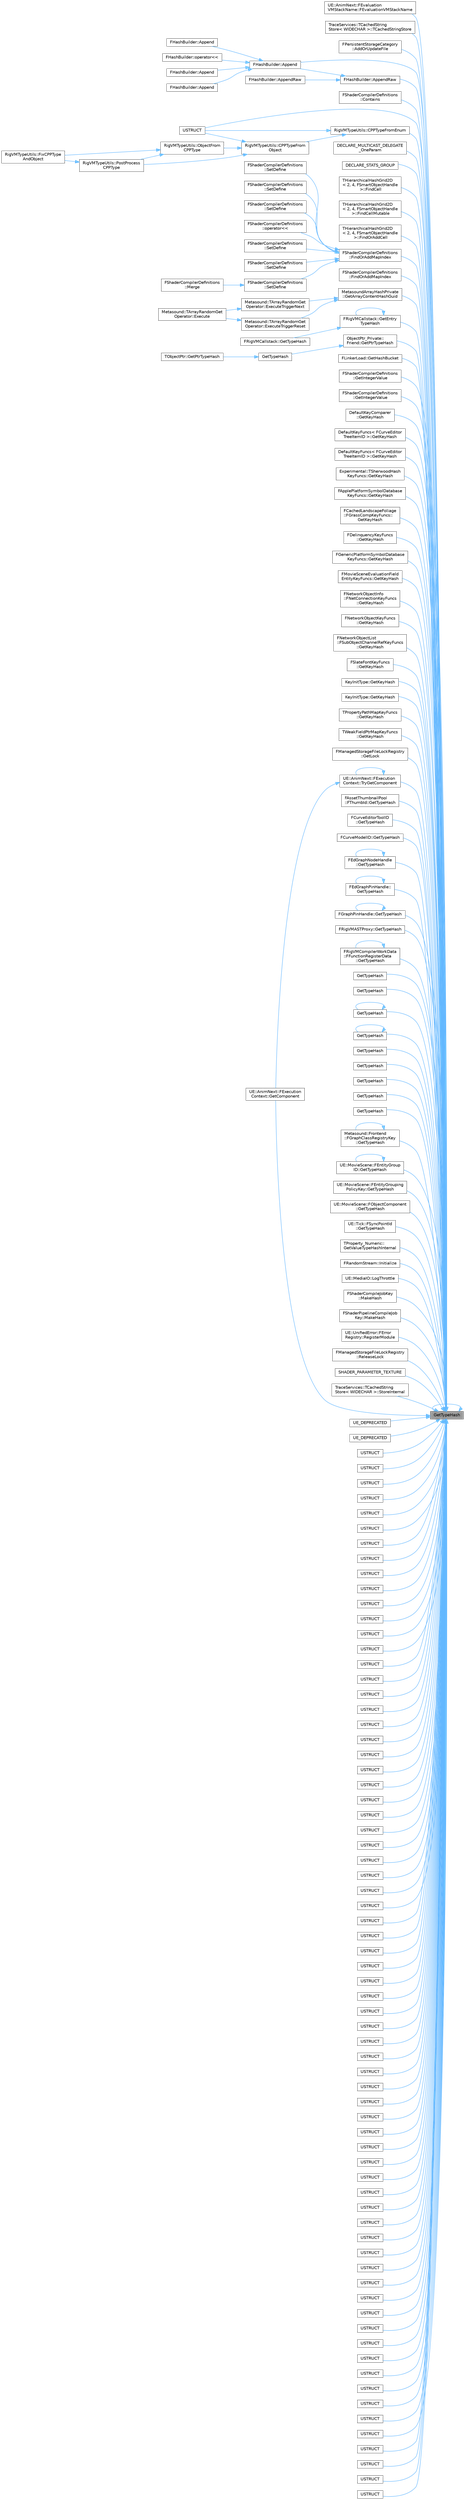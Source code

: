 digraph "GetTypeHash"
{
 // INTERACTIVE_SVG=YES
 // LATEX_PDF_SIZE
  bgcolor="transparent";
  edge [fontname=Helvetica,fontsize=10,labelfontname=Helvetica,labelfontsize=10];
  node [fontname=Helvetica,fontsize=10,shape=box,height=0.2,width=0.4];
  rankdir="RL";
  Node1 [id="Node000001",label="GetTypeHash",height=0.2,width=0.4,color="gray40", fillcolor="grey60", style="filled", fontcolor="black",tooltip=" "];
  Node1 -> Node2 [id="edge1_Node000001_Node000002",dir="back",color="steelblue1",style="solid",tooltip=" "];
  Node2 [id="Node000002",label="UE::AnimNext::FEvaluation\lVMStackName::FEvaluationVMStackName",height=0.2,width=0.4,color="grey40", fillcolor="white", style="filled",URL="$dd/d50/structUE_1_1AnimNext_1_1FEvaluationVMStackName.html#ad6a04fc7da0dfaef6b2aafa472a6dfe5",tooltip=" "];
  Node1 -> Node3 [id="edge2_Node000001_Node000003",dir="back",color="steelblue1",style="solid",tooltip=" "];
  Node3 [id="Node000003",label="TraceServices::TCachedString\lStore\< WIDECHAR \>::TCachedStringStore",height=0.2,width=0.4,color="grey40", fillcolor="white", style="filled",URL="$df/d5c/classTraceServices_1_1TCachedStringStore.html#a4f52bc7a3db630c5af782c82b340b27b",tooltip=" "];
  Node1 -> Node4 [id="edge3_Node000001_Node000004",dir="back",color="steelblue1",style="solid",tooltip=" "];
  Node4 [id="Node000004",label="FPersistentStorageCategory\l::AddOrUpdateFile",height=0.2,width=0.4,color="grey40", fillcolor="white", style="filled",URL="$de/d98/structFPersistentStorageCategory.html#a996b00d221baf6b76306fb6cf408d6d5",tooltip=" "];
  Node1 -> Node5 [id="edge4_Node000001_Node000005",dir="back",color="steelblue1",style="solid",tooltip=" "];
  Node5 [id="Node000005",label="FHashBuilder::Append",height=0.2,width=0.4,color="grey40", fillcolor="white", style="filled",URL="$d5/d26/classFHashBuilder.html#aa4181cf58380beaab6bed5a3f020e1f8",tooltip=" "];
  Node5 -> Node6 [id="edge5_Node000005_Node000006",dir="back",color="steelblue1",style="solid",tooltip=" "];
  Node6 [id="Node000006",label="FHashBuilder::Append",height=0.2,width=0.4,color="grey40", fillcolor="white", style="filled",URL="$d5/d26/classFHashBuilder.html#a2568fcf9fffeed3d90f27286d6ac3522",tooltip=" "];
  Node5 -> Node7 [id="edge6_Node000005_Node000007",dir="back",color="steelblue1",style="solid",tooltip=" "];
  Node7 [id="Node000007",label="FHashBuilder::Append",height=0.2,width=0.4,color="grey40", fillcolor="white", style="filled",URL="$d5/d26/classFHashBuilder.html#ac548005ea9f3d3b74192e5b007e703af",tooltip=" "];
  Node5 -> Node8 [id="edge7_Node000005_Node000008",dir="back",color="steelblue1",style="solid",tooltip=" "];
  Node8 [id="Node000008",label="FHashBuilder::Append",height=0.2,width=0.4,color="grey40", fillcolor="white", style="filled",URL="$d5/d26/classFHashBuilder.html#a78b80479ad3ada18be03dec54d4878d1",tooltip=" "];
  Node5 -> Node9 [id="edge8_Node000005_Node000009",dir="back",color="steelblue1",style="solid",tooltip=" "];
  Node9 [id="Node000009",label="FHashBuilder::operator\<\<",height=0.2,width=0.4,color="grey40", fillcolor="white", style="filled",URL="$d5/d26/classFHashBuilder.html#a39201e4bed0eb372aa863184ee51dea0",tooltip=" "];
  Node1 -> Node10 [id="edge9_Node000001_Node000010",dir="back",color="steelblue1",style="solid",tooltip=" "];
  Node10 [id="Node000010",label="FHashBuilder::AppendRaw",height=0.2,width=0.4,color="grey40", fillcolor="white", style="filled",URL="$d5/d26/classFHashBuilder.html#a47c8ce67716ba86a0ad5275183611a13",tooltip=" "];
  Node10 -> Node5 [id="edge10_Node000010_Node000005",dir="back",color="steelblue1",style="solid",tooltip=" "];
  Node10 -> Node11 [id="edge11_Node000010_Node000011",dir="back",color="steelblue1",style="solid",tooltip=" "];
  Node11 [id="Node000011",label="FHashBuilder::AppendRaw",height=0.2,width=0.4,color="grey40", fillcolor="white", style="filled",URL="$d5/d26/classFHashBuilder.html#a40ee9978cb3020e03d5eae43e7ba2e3f",tooltip=" "];
  Node1 -> Node12 [id="edge12_Node000001_Node000012",dir="back",color="steelblue1",style="solid",tooltip=" "];
  Node12 [id="Node000012",label="FShaderCompilerDefinitions\l::Contains",height=0.2,width=0.4,color="grey40", fillcolor="white", style="filled",URL="$d8/d79/classFShaderCompilerDefinitions.html#a5059c2e4c000d968253b795152d4f9c7",tooltip=" "];
  Node1 -> Node13 [id="edge13_Node000001_Node000013",dir="back",color="steelblue1",style="solid",tooltip=" "];
  Node13 [id="Node000013",label="RigVMTypeUtils::CPPTypeFromEnum",height=0.2,width=0.4,color="grey40", fillcolor="white", style="filled",URL="$d9/d01/namespaceRigVMTypeUtils.html#a8bdb8358da5e243cc07967b0836f48f9",tooltip=" "];
  Node13 -> Node14 [id="edge14_Node000013_Node000014",dir="back",color="steelblue1",style="solid",tooltip=" "];
  Node14 [id="Node000014",label="RigVMTypeUtils::CPPTypeFrom\lObject",height=0.2,width=0.4,color="grey40", fillcolor="white", style="filled",URL="$d9/d01/namespaceRigVMTypeUtils.html#ab0fe455249fed1eb404187130752f2b4",tooltip=" "];
  Node14 -> Node15 [id="edge15_Node000014_Node000015",dir="back",color="steelblue1",style="solid",tooltip=" "];
  Node15 [id="Node000015",label="RigVMTypeUtils::ObjectFrom\lCPPType",height=0.2,width=0.4,color="grey40", fillcolor="white", style="filled",URL="$d9/d01/namespaceRigVMTypeUtils.html#a782f8e06e09a2bc55a1e27c0b83201b5",tooltip=" "];
  Node15 -> Node16 [id="edge16_Node000015_Node000016",dir="back",color="steelblue1",style="solid",tooltip=" "];
  Node16 [id="Node000016",label="RigVMTypeUtils::FixCPPType\lAndObject",height=0.2,width=0.4,color="grey40", fillcolor="white", style="filled",URL="$d9/d01/namespaceRigVMTypeUtils.html#a3d94027dc13494128fe7ca7762e3daa1",tooltip=" "];
  Node15 -> Node17 [id="edge17_Node000015_Node000017",dir="back",color="steelblue1",style="solid",tooltip=" "];
  Node17 [id="Node000017",label="RigVMTypeUtils::PostProcess\lCPPType",height=0.2,width=0.4,color="grey40", fillcolor="white", style="filled",URL="$d9/d01/namespaceRigVMTypeUtils.html#ae254144f36a44eff91474bd25ea60922",tooltip=" "];
  Node17 -> Node16 [id="edge18_Node000017_Node000016",dir="back",color="steelblue1",style="solid",tooltip=" "];
  Node14 -> Node17 [id="edge19_Node000014_Node000017",dir="back",color="steelblue1",style="solid",tooltip=" "];
  Node14 -> Node18 [id="edge20_Node000014_Node000018",dir="back",color="steelblue1",style="solid",tooltip=" "];
  Node18 [id="Node000018",label="USTRUCT",height=0.2,width=0.4,color="grey40", fillcolor="white", style="filled",URL="$d8/dbc/RigVMTemplate_8h.html#acfaaccb4d3066b107ad1252d753765a2",tooltip=" "];
  Node13 -> Node18 [id="edge21_Node000013_Node000018",dir="back",color="steelblue1",style="solid",tooltip=" "];
  Node1 -> Node19 [id="edge22_Node000001_Node000019",dir="back",color="steelblue1",style="solid",tooltip=" "];
  Node19 [id="Node000019",label="DECLARE_MULTICAST_DELEGATE\l_OneParam",height=0.2,width=0.4,color="grey40", fillcolor="white", style="filled",URL="$d0/d16/ClusterUnionComponent_8h.html#a7cf46883f85b509a3b12a69b004c6289",tooltip=" "];
  Node1 -> Node20 [id="edge23_Node000001_Node000020",dir="back",color="steelblue1",style="solid",tooltip=" "];
  Node20 [id="Node000020",label="DECLARE_STATS_GROUP",height=0.2,width=0.4,color="grey40", fillcolor="white", style="filled",URL="$da/d32/MovieSceneEntitySystemTypes_8h.html#a5c81dfc18995ea372f027e6c37c9b374",tooltip=" "];
  Node1 -> Node21 [id="edge24_Node000001_Node000021",dir="back",color="steelblue1",style="solid",tooltip=" "];
  Node21 [id="Node000021",label="THierarchicalHashGrid2D\l\< 2, 4, FSmartObjectHandle\l \>::FindCell",height=0.2,width=0.4,color="grey40", fillcolor="white", style="filled",URL="$df/dd8/classTHierarchicalHashGrid2D.html#a7ac10cf090e22b546218476183928252",tooltip=" "];
  Node1 -> Node22 [id="edge25_Node000001_Node000022",dir="back",color="steelblue1",style="solid",tooltip=" "];
  Node22 [id="Node000022",label="THierarchicalHashGrid2D\l\< 2, 4, FSmartObjectHandle\l \>::FindCellMutable",height=0.2,width=0.4,color="grey40", fillcolor="white", style="filled",URL="$df/dd8/classTHierarchicalHashGrid2D.html#ab6d39138f325cc9e4e21eb7948f98a76",tooltip=" "];
  Node1 -> Node23 [id="edge26_Node000001_Node000023",dir="back",color="steelblue1",style="solid",tooltip=" "];
  Node23 [id="Node000023",label="THierarchicalHashGrid2D\l\< 2, 4, FSmartObjectHandle\l \>::FindOrAddCell",height=0.2,width=0.4,color="grey40", fillcolor="white", style="filled",URL="$df/dd8/classTHierarchicalHashGrid2D.html#a432523135a8a395b8afef404c5bf4d91",tooltip=" "];
  Node1 -> Node24 [id="edge27_Node000001_Node000024",dir="back",color="steelblue1",style="solid",tooltip=" "];
  Node24 [id="Node000024",label="FShaderCompilerDefinitions\l::FindOrAddMapIndex",height=0.2,width=0.4,color="grey40", fillcolor="white", style="filled",URL="$d8/d79/classFShaderCompilerDefinitions.html#ae235c1cfbde682e671b972d3b85e76d8",tooltip=" "];
  Node24 -> Node25 [id="edge28_Node000024_Node000025",dir="back",color="steelblue1",style="solid",tooltip=" "];
  Node25 [id="Node000025",label="FShaderCompilerDefinitions\l::operator\<\<",height=0.2,width=0.4,color="grey40", fillcolor="white", style="filled",URL="$d8/d79/classFShaderCompilerDefinitions.html#a605112923bfb9a47f7075bbbcdf6540c",tooltip=" "];
  Node24 -> Node26 [id="edge29_Node000024_Node000026",dir="back",color="steelblue1",style="solid",tooltip=" "];
  Node26 [id="Node000026",label="FShaderCompilerDefinitions\l::SetDefine",height=0.2,width=0.4,color="grey40", fillcolor="white", style="filled",URL="$d8/d79/classFShaderCompilerDefinitions.html#a54d94532999ae4cfe3982cd47bb6f5cd",tooltip=" "];
  Node24 -> Node27 [id="edge30_Node000024_Node000027",dir="back",color="steelblue1",style="solid",tooltip=" "];
  Node27 [id="Node000027",label="FShaderCompilerDefinitions\l::SetDefine",height=0.2,width=0.4,color="grey40", fillcolor="white", style="filled",URL="$d8/d79/classFShaderCompilerDefinitions.html#ae8fc7a9299e9d1a667343da57b3c1962",tooltip=" "];
  Node24 -> Node28 [id="edge31_Node000024_Node000028",dir="back",color="steelblue1",style="solid",tooltip=" "];
  Node28 [id="Node000028",label="FShaderCompilerDefinitions\l::SetDefine",height=0.2,width=0.4,color="grey40", fillcolor="white", style="filled",URL="$d8/d79/classFShaderCompilerDefinitions.html#a649364d1486febefdf31f4434ce304a6",tooltip="Value types supported: bool, int32, uint32, float, const TCHAR*, FString&."];
  Node28 -> Node29 [id="edge32_Node000028_Node000029",dir="back",color="steelblue1",style="solid",tooltip=" "];
  Node29 [id="Node000029",label="FShaderCompilerDefinitions\l::Merge",height=0.2,width=0.4,color="grey40", fillcolor="white", style="filled",URL="$d8/d79/classFShaderCompilerDefinitions.html#acdb461c35c32b128a7813875ed6db010",tooltip=" "];
  Node24 -> Node30 [id="edge33_Node000024_Node000030",dir="back",color="steelblue1",style="solid",tooltip=" "];
  Node30 [id="Node000030",label="FShaderCompilerDefinitions\l::SetDefine",height=0.2,width=0.4,color="grey40", fillcolor="white", style="filled",URL="$d8/d79/classFShaderCompilerDefinitions.html#a67e29211d4cdc7d7c5f1ee492aea2746",tooltip=" "];
  Node24 -> Node31 [id="edge34_Node000024_Node000031",dir="back",color="steelblue1",style="solid",tooltip=" "];
  Node31 [id="Node000031",label="FShaderCompilerDefinitions\l::SetDefine",height=0.2,width=0.4,color="grey40", fillcolor="white", style="filled",URL="$d8/d79/classFShaderCompilerDefinitions.html#ab735e4fec8271a5f3c4995bfd780ed12",tooltip=" "];
  Node24 -> Node32 [id="edge35_Node000024_Node000032",dir="back",color="steelblue1",style="solid",tooltip=" "];
  Node32 [id="Node000032",label="FShaderCompilerDefinitions\l::SetDefine",height=0.2,width=0.4,color="grey40", fillcolor="white", style="filled",URL="$d8/d79/classFShaderCompilerDefinitions.html#aed748cc6f1ca1b97aae523dd1fae1f83",tooltip=" "];
  Node1 -> Node33 [id="edge36_Node000001_Node000033",dir="back",color="steelblue1",style="solid",tooltip=" "];
  Node33 [id="Node000033",label="FShaderCompilerDefinitions\l::FindOrAddMapIndex",height=0.2,width=0.4,color="grey40", fillcolor="white", style="filled",URL="$d8/d79/classFShaderCompilerDefinitions.html#a3b2f882585d2c6cf022c8615bae49e4d",tooltip=" "];
  Node1 -> Node34 [id="edge37_Node000001_Node000034",dir="back",color="steelblue1",style="solid",tooltip=" "];
  Node34 [id="Node000034",label="MetasoundArrayHashPrivate\l::GetArrayContentHashGuid",height=0.2,width=0.4,color="grey40", fillcolor="white", style="filled",URL="$d6/d6b/namespaceMetasoundArrayHashPrivate.html#ad500a5f35ab2f6a93d97d48efa5ed5ad",tooltip=" "];
  Node34 -> Node35 [id="edge38_Node000034_Node000035",dir="back",color="steelblue1",style="solid",tooltip=" "];
  Node35 [id="Node000035",label="Metasound::TArrayRandomGet\lOperator::ExecuteTriggerNext",height=0.2,width=0.4,color="grey40", fillcolor="white", style="filled",URL="$d5/d6e/classMetasound_1_1TArrayRandomGetOperator.html#ab8887491ec50c3bd1f81f0a836ad917e",tooltip=" "];
  Node35 -> Node36 [id="edge39_Node000035_Node000036",dir="back",color="steelblue1",style="solid",tooltip=" "];
  Node36 [id="Node000036",label="Metasound::TArrayRandomGet\lOperator::Execute",height=0.2,width=0.4,color="grey40", fillcolor="white", style="filled",URL="$d5/d6e/classMetasound_1_1TArrayRandomGetOperator.html#a92c29f2bae199a8e0558c78733851c41",tooltip=" "];
  Node34 -> Node37 [id="edge40_Node000034_Node000037",dir="back",color="steelblue1",style="solid",tooltip=" "];
  Node37 [id="Node000037",label="Metasound::TArrayRandomGet\lOperator::ExecuteTriggerReset",height=0.2,width=0.4,color="grey40", fillcolor="white", style="filled",URL="$d5/d6e/classMetasound_1_1TArrayRandomGetOperator.html#ad917a0982153d9833c15bce4f8d95412",tooltip=" "];
  Node37 -> Node36 [id="edge41_Node000037_Node000036",dir="back",color="steelblue1",style="solid",tooltip=" "];
  Node1 -> Node38 [id="edge42_Node000001_Node000038",dir="back",color="steelblue1",style="solid",tooltip=" "];
  Node38 [id="Node000038",label="UE::AnimNext::FExecution\lContext::GetComponent",height=0.2,width=0.4,color="grey40", fillcolor="white", style="filled",URL="$de/d9d/structUE_1_1AnimNext_1_1FExecutionContext.html#a2a22fcf4fc26f443d49d958230570374",tooltip=" "];
  Node1 -> Node39 [id="edge43_Node000001_Node000039",dir="back",color="steelblue1",style="solid",tooltip=" "];
  Node39 [id="Node000039",label="FRigVMCallstack::GetEntry\lTypeHash",height=0.2,width=0.4,color="grey40", fillcolor="white", style="filled",URL="$de/dbd/classFRigVMCallstack.html#a6578e90ccfed518044e8f914895b5dca",tooltip=" "];
  Node39 -> Node39 [id="edge44_Node000039_Node000039",dir="back",color="steelblue1",style="solid",tooltip=" "];
  Node39 -> Node40 [id="edge45_Node000039_Node000040",dir="back",color="steelblue1",style="solid",tooltip=" "];
  Node40 [id="Node000040",label="FRigVMCallstack::GetTypeHash",height=0.2,width=0.4,color="grey40", fillcolor="white", style="filled",URL="$de/dbd/classFRigVMCallstack.html#aff045cdf0fb211f558366648af059308",tooltip=" "];
  Node1 -> Node41 [id="edge46_Node000001_Node000041",dir="back",color="steelblue1",style="solid",tooltip=" "];
  Node41 [id="Node000041",label="FLinkerLoad::GetHashBucket",height=0.2,width=0.4,color="grey40", fillcolor="white", style="filled",URL="$d9/d6b/classFLinkerLoad.html#aa0baeb01dab6530159d473a2834cb3c2",tooltip=" "];
  Node1 -> Node42 [id="edge47_Node000001_Node000042",dir="back",color="steelblue1",style="solid",tooltip=" "];
  Node42 [id="Node000042",label="FShaderCompilerDefinitions\l::GetIntegerValue",height=0.2,width=0.4,color="grey40", fillcolor="white", style="filled",URL="$d8/d79/classFShaderCompilerDefinitions.html#a1ff87610559ed0a65cd37e137c12e471",tooltip=" "];
  Node1 -> Node43 [id="edge48_Node000001_Node000043",dir="back",color="steelblue1",style="solid",tooltip=" "];
  Node43 [id="Node000043",label="FShaderCompilerDefinitions\l::GetIntegerValue",height=0.2,width=0.4,color="grey40", fillcolor="white", style="filled",URL="$d8/d79/classFShaderCompilerDefinitions.html#a6d219f0f18f0905ee30a3992c8f96405",tooltip=" "];
  Node1 -> Node44 [id="edge49_Node000001_Node000044",dir="back",color="steelblue1",style="solid",tooltip=" "];
  Node44 [id="Node000044",label="DefaultKeyComparer\l::GetKeyHash",height=0.2,width=0.4,color="grey40", fillcolor="white", style="filled",URL="$d3/dd3/structDefaultKeyComparer.html#ad85bb9208e4323d7624faf3bc049d519",tooltip="Calculates a hash index for a key."];
  Node1 -> Node45 [id="edge50_Node000001_Node000045",dir="back",color="steelblue1",style="solid",tooltip=" "];
  Node45 [id="Node000045",label="DefaultKeyFuncs\< FCurveEditor\lTreeItemID \>::GetKeyHash",height=0.2,width=0.4,color="grey40", fillcolor="white", style="filled",URL="$df/dd1/structDefaultKeyFuncs.html#aec22c3a7df6f1808c899cf85e2cbd33f",tooltip=" "];
  Node1 -> Node46 [id="edge51_Node000001_Node000046",dir="back",color="steelblue1",style="solid",tooltip=" "];
  Node46 [id="Node000046",label="DefaultKeyFuncs\< FCurveEditor\lTreeItemID \>::GetKeyHash",height=0.2,width=0.4,color="grey40", fillcolor="white", style="filled",URL="$df/dd1/structDefaultKeyFuncs.html#aca8af1739c625a1fdf609c22109e93df",tooltip=" "];
  Node1 -> Node47 [id="edge52_Node000001_Node000047",dir="back",color="steelblue1",style="solid",tooltip=" "];
  Node47 [id="Node000047",label="Experimental::TSherwoodHash\lKeyFuncs::GetKeyHash",height=0.2,width=0.4,color="grey40", fillcolor="white", style="filled",URL="$d7/db1/structExperimental_1_1TSherwoodHashKeyFuncs.html#aadf48fdb8e6cd1e460044a1a6877f150",tooltip=" "];
  Node1 -> Node48 [id="edge53_Node000001_Node000048",dir="back",color="steelblue1",style="solid",tooltip=" "];
  Node48 [id="Node000048",label="FApplePlatformSymbolDatabase\lKeyFuncs::GetKeyHash",height=0.2,width=0.4,color="grey40", fillcolor="white", style="filled",URL="$db/d84/structFApplePlatformSymbolDatabaseKeyFuncs.html#a1b2e28b835580e8f2463d114a5d60d96",tooltip="Calculates a hash index for a key."];
  Node1 -> Node49 [id="edge54_Node000001_Node000049",dir="back",color="steelblue1",style="solid",tooltip=" "];
  Node49 [id="Node000049",label="FCachedLandscapeFoliage\l::FGrassCompKeyFuncs::\lGetKeyHash",height=0.2,width=0.4,color="grey40", fillcolor="white", style="filled",URL="$de/d5a/structFCachedLandscapeFoliage_1_1FGrassCompKeyFuncs.html#ad0c8fc4027288812f07d6045aaa1c4e0",tooltip=" "];
  Node1 -> Node50 [id="edge55_Node000001_Node000050",dir="back",color="steelblue1",style="solid",tooltip=" "];
  Node50 [id="Node000050",label="FDelinquencyKeyFuncs\l::GetKeyHash",height=0.2,width=0.4,color="grey40", fillcolor="white", style="filled",URL="$d7/de4/structFDelinquencyKeyFuncs.html#a3df259935043c356e5a0fd683583a6a2",tooltip=" "];
  Node1 -> Node51 [id="edge56_Node000001_Node000051",dir="back",color="steelblue1",style="solid",tooltip=" "];
  Node51 [id="Node000051",label="FGenericPlatformSymbolDatabase\lKeyFuncs::GetKeyHash",height=0.2,width=0.4,color="grey40", fillcolor="white", style="filled",URL="$d0/d8c/structFGenericPlatformSymbolDatabaseKeyFuncs.html#af3827474ddb8790ae59fb1370f5a14b5",tooltip="Calculates a hash index for a key."];
  Node1 -> Node52 [id="edge57_Node000001_Node000052",dir="back",color="steelblue1",style="solid",tooltip=" "];
  Node52 [id="Node000052",label="FMovieSceneEvaluationField\lEntityKeyFuncs::GetKeyHash",height=0.2,width=0.4,color="grey40", fillcolor="white", style="filled",URL="$d5/d62/structFMovieSceneEvaluationFieldEntityKeyFuncs.html#ab88bc6ef17b3d4e3178e23fa7fff1f21",tooltip=" "];
  Node1 -> Node53 [id="edge58_Node000001_Node000053",dir="back",color="steelblue1",style="solid",tooltip=" "];
  Node53 [id="Node000053",label="FNetworkObjectInfo\l::FNetConnectionKeyFuncs\l::GetKeyHash",height=0.2,width=0.4,color="grey40", fillcolor="white", style="filled",URL="$d0/dde/structFNetworkObjectInfo_1_1FNetConnectionKeyFuncs.html#a4101181a896b9dcfe392015623f64f30",tooltip=" "];
  Node1 -> Node54 [id="edge59_Node000001_Node000054",dir="back",color="steelblue1",style="solid",tooltip=" "];
  Node54 [id="Node000054",label="FNetworkObjectKeyFuncs\l::GetKeyHash",height=0.2,width=0.4,color="grey40", fillcolor="white", style="filled",URL="$d5/dfb/structFNetworkObjectKeyFuncs.html#aec7bed13b2ebb0f25eae5d06f60a2bba",tooltip="Calculates a hash index for a key."];
  Node1 -> Node55 [id="edge60_Node000001_Node000055",dir="back",color="steelblue1",style="solid",tooltip=" "];
  Node55 [id="Node000055",label="FNetworkObjectList\l::FSubObjectChannelRefKeyFuncs\l::GetKeyHash",height=0.2,width=0.4,color="grey40", fillcolor="white", style="filled",URL="$d9/d36/structFNetworkObjectList_1_1FSubObjectChannelRefKeyFuncs.html#a44bf80c2c4dba0ded0da1be858df31a6",tooltip=" "];
  Node1 -> Node56 [id="edge61_Node000001_Node000056",dir="back",color="steelblue1",style="solid",tooltip=" "];
  Node56 [id="Node000056",label="FSlateFontKeyFuncs\l::GetKeyHash",height=0.2,width=0.4,color="grey40", fillcolor="white", style="filled",URL="$d5/d10/structFSlateFontKeyFuncs.html#ae4f91ebe3b3c55d7226331baf7ab6f60",tooltip=" "];
  Node1 -> Node57 [id="edge62_Node000001_Node000057",dir="back",color="steelblue1",style="solid",tooltip=" "];
  Node57 [id="Node000057",label="KeyInitType::GetKeyHash",height=0.2,width=0.4,color="grey40", fillcolor="white", style="filled",URL="$d0/dde/structTDefaultMapKeyFuncs.html#a04fcd77f780e45d02b1599458dca1374",tooltip=" "];
  Node1 -> Node58 [id="edge63_Node000001_Node000058",dir="back",color="steelblue1",style="solid",tooltip=" "];
  Node58 [id="Node000058",label="KeyInitType::GetKeyHash",height=0.2,width=0.4,color="grey40", fillcolor="white", style="filled",URL="$d0/dde/structTDefaultMapKeyFuncs.html#ac3aa8206b6a7fcb35d9bcf2a0fda6663",tooltip=" "];
  Node1 -> Node59 [id="edge64_Node000001_Node000059",dir="back",color="steelblue1",style="solid",tooltip=" "];
  Node59 [id="Node000059",label="TPropertyPathMapKeyFuncs\l::GetKeyHash",height=0.2,width=0.4,color="grey40", fillcolor="white", style="filled",URL="$dc/dd4/structTPropertyPathMapKeyFuncs.html#a2e5587ebd149633e4869ac69a9c388f4",tooltip=" "];
  Node1 -> Node60 [id="edge65_Node000001_Node000060",dir="back",color="steelblue1",style="solid",tooltip=" "];
  Node60 [id="Node000060",label="TWeakFieldPtrMapKeyFuncs\l::GetKeyHash",height=0.2,width=0.4,color="grey40", fillcolor="white", style="filled",URL="$db/db6/structTWeakFieldPtrMapKeyFuncs.html#a3c944edac48b7aa7f7ff15e359fef1c4",tooltip=" "];
  Node1 -> Node61 [id="edge66_Node000001_Node000061",dir="back",color="steelblue1",style="solid",tooltip=" "];
  Node61 [id="Node000061",label="FManagedStorageFileLockRegistry\l::GetLock",height=0.2,width=0.4,color="grey40", fillcolor="white", style="filled",URL="$d6/d57/classFManagedStorageFileLockRegistry.html#a5d9bf3a6ec582cb21d492033b6ec0b22",tooltip=" "];
  Node1 -> Node62 [id="edge67_Node000001_Node000062",dir="back",color="steelblue1",style="solid",tooltip=" "];
  Node62 [id="Node000062",label="ObjectPtr_Private::\lFriend::GetPtrTypeHash",height=0.2,width=0.4,color="grey40", fillcolor="white", style="filled",URL="$d1/db5/structObjectPtr__Private_1_1Friend.html#a8dbb8dd27029be554480e8be8ac74129",tooltip=" "];
  Node62 -> Node63 [id="edge68_Node000062_Node000063",dir="back",color="steelblue1",style="solid",tooltip=" "];
  Node63 [id="Node000063",label="GetTypeHash",height=0.2,width=0.4,color="grey40", fillcolor="white", style="filled",URL="$d6/d75/ObjectPtr_8h.html#a55fe79c1cc3554a20ef99e294fd0f05f",tooltip=" "];
  Node63 -> Node64 [id="edge69_Node000063_Node000064",dir="back",color="steelblue1",style="solid",tooltip=" "];
  Node64 [id="Node000064",label="TObjectPtr::GetPtrTypeHash",height=0.2,width=0.4,color="grey40", fillcolor="white", style="filled",URL="$d4/d0b/structTObjectPtr.html#abb2d421be43717ca7816c960f4f2e529",tooltip=" "];
  Node1 -> Node65 [id="edge70_Node000001_Node000065",dir="back",color="steelblue1",style="solid",tooltip=" "];
  Node65 [id="Node000065",label="FAssetThumbnailPool\l::FThumbId::GetTypeHash",height=0.2,width=0.4,color="grey40", fillcolor="white", style="filled",URL="$d4/dff/structFAssetThumbnailPool_1_1FThumbId.html#a3b3a17c6699886ef2bac345b9e616930",tooltip=" "];
  Node1 -> Node66 [id="edge71_Node000001_Node000066",dir="back",color="steelblue1",style="solid",tooltip=" "];
  Node66 [id="Node000066",label="FCurveEditorToolID\l::GetTypeHash",height=0.2,width=0.4,color="grey40", fillcolor="white", style="filled",URL="$d4/da4/structFCurveEditorToolID.html#aafcc2ed30ccb2a30739079856c676028",tooltip="Hash a tool ID."];
  Node1 -> Node67 [id="edge72_Node000001_Node000067",dir="back",color="steelblue1",style="solid",tooltip=" "];
  Node67 [id="Node000067",label="FCurveModelID::GetTypeHash",height=0.2,width=0.4,color="grey40", fillcolor="white", style="filled",URL="$d7/d04/structFCurveModelID.html#acfc9bc4a2d2f5f17ce143e8475033d92",tooltip="Hash a curve model ID."];
  Node1 -> Node68 [id="edge73_Node000001_Node000068",dir="back",color="steelblue1",style="solid",tooltip=" "];
  Node68 [id="Node000068",label="FEdGraphNodeHandle\l::GetTypeHash",height=0.2,width=0.4,color="grey40", fillcolor="white", style="filled",URL="$dc/d28/structFEdGraphNodeHandle.html#a8780fa086b8dcc2867199ebd53eeef67",tooltip=" "];
  Node68 -> Node68 [id="edge74_Node000068_Node000068",dir="back",color="steelblue1",style="solid",tooltip=" "];
  Node1 -> Node69 [id="edge75_Node000001_Node000069",dir="back",color="steelblue1",style="solid",tooltip=" "];
  Node69 [id="Node000069",label="FEdGraphPinHandle::\lGetTypeHash",height=0.2,width=0.4,color="grey40", fillcolor="white", style="filled",URL="$df/d5c/structFEdGraphPinHandle.html#a395e5b102997661b3706daa35e7060dc",tooltip=" "];
  Node69 -> Node69 [id="edge76_Node000069_Node000069",dir="back",color="steelblue1",style="solid",tooltip=" "];
  Node1 -> Node70 [id="edge77_Node000001_Node000070",dir="back",color="steelblue1",style="solid",tooltip=" "];
  Node70 [id="Node000070",label="FGraphPinHandle::GetTypeHash",height=0.2,width=0.4,color="grey40", fillcolor="white", style="filled",URL="$d1/d4a/structFGraphPinHandle.html#aee025da4e38c938ce2547db19ede6479",tooltip=" "];
  Node70 -> Node70 [id="edge78_Node000070_Node000070",dir="back",color="steelblue1",style="solid",tooltip=" "];
  Node1 -> Node71 [id="edge79_Node000001_Node000071",dir="back",color="steelblue1",style="solid",tooltip=" "];
  Node71 [id="Node000071",label="FRigVMASTProxy::GetTypeHash",height=0.2,width=0.4,color="grey40", fillcolor="white", style="filled",URL="$db/d2a/classFRigVMASTProxy.html#a2680f523b4286fd4763c2f1cc2359808",tooltip=" "];
  Node1 -> Node72 [id="edge80_Node000001_Node000072",dir="back",color="steelblue1",style="solid",tooltip=" "];
  Node72 [id="Node000072",label="FRigVMCompilerWorkData\l::FFunctionRegisterData\l::GetTypeHash",height=0.2,width=0.4,color="grey40", fillcolor="white", style="filled",URL="$db/dbf/structFRigVMCompilerWorkData_1_1FFunctionRegisterData.html#a150078495ffbdb889a0d43aa899a0dc6",tooltip=" "];
  Node72 -> Node72 [id="edge81_Node000072_Node000072",dir="back",color="steelblue1",style="solid",tooltip=" "];
  Node1 -> Node73 [id="edge82_Node000001_Node000073",dir="back",color="steelblue1",style="solid",tooltip=" "];
  Node73 [id="Node000073",label="GetTypeHash",height=0.2,width=0.4,color="grey40", fillcolor="white", style="filled",URL="$d6/dc9/AnimBank_8h.html#a5670065e9f03357660d3c69ccb129e35",tooltip=" "];
  Node1 -> Node74 [id="edge83_Node000001_Node000074",dir="back",color="steelblue1",style="solid",tooltip=" "];
  Node74 [id="Node000074",label="GetTypeHash",height=0.2,width=0.4,color="grey40", fillcolor="white", style="filled",URL="$df/dcf/EngineTypes_8h.html#a1b73378ffb4e5ee75b635e40b5fa1857",tooltip=" "];
  Node1 -> Node1 [id="edge84_Node000001_Node000001",dir="back",color="steelblue1",style="solid",tooltip=" "];
  Node1 -> Node75 [id="edge85_Node000001_Node000075",dir="back",color="steelblue1",style="solid",tooltip=" "];
  Node75 [id="Node000075",label="GetTypeHash",height=0.2,width=0.4,color="grey40", fillcolor="white", style="filled",URL="$dc/db4/IPropertyAccessCompiler_8h.html#ab8c4d3415faa1096535b612c099620bf",tooltip=" "];
  Node75 -> Node75 [id="edge86_Node000075_Node000075",dir="back",color="steelblue1",style="solid",tooltip=" "];
  Node1 -> Node76 [id="edge87_Node000001_Node000076",dir="back",color="steelblue1",style="solid",tooltip=" "];
  Node76 [id="Node000076",label="GetTypeHash",height=0.2,width=0.4,color="grey40", fillcolor="white", style="filled",URL="$d6/dcf/KismetDebugUtilities_8h.html#aefc2d1b8d2cd1726ee5380779fd3ebae",tooltip=" "];
  Node76 -> Node76 [id="edge88_Node000076_Node000076",dir="back",color="steelblue1",style="solid",tooltip=" "];
  Node1 -> Node77 [id="edge89_Node000001_Node000077",dir="back",color="steelblue1",style="solid",tooltip=" "];
  Node77 [id="Node000077",label="GetTypeHash",height=0.2,width=0.4,color="grey40", fillcolor="white", style="filled",URL="$d6/dc9/AnimBank_8h.html#a9e9807b6626efaade56c7283d6b4e860",tooltip=" "];
  Node1 -> Node78 [id="edge90_Node000001_Node000078",dir="back",color="steelblue1",style="solid",tooltip=" "];
  Node78 [id="Node000078",label="GetTypeHash",height=0.2,width=0.4,color="grey40", fillcolor="white", style="filled",URL="$dc/dd0/BuiltInAttributeTypes_8h.html#a6a54a3bd70d442b1bf7c9e2cfba04851",tooltip=" "];
  Node1 -> Node79 [id="edge91_Node000001_Node000079",dir="back",color="steelblue1",style="solid",tooltip=" "];
  Node79 [id="Node000079",label="GetTypeHash",height=0.2,width=0.4,color="grey40", fillcolor="white", style="filled",URL="$d6/dc9/AnimBank_8h.html#ab8ef61a539dd750d5e619bdd7607064b",tooltip=" "];
  Node1 -> Node80 [id="edge92_Node000001_Node000080",dir="back",color="steelblue1",style="solid",tooltip=" "];
  Node80 [id="Node000080",label="GetTypeHash",height=0.2,width=0.4,color="grey40", fillcolor="white", style="filled",URL="$d6/dc9/AnimBank_8h.html#a82ab0ea2127f746b6d94e10ad87eaf92",tooltip=" "];
  Node1 -> Node81 [id="edge93_Node000001_Node000081",dir="back",color="steelblue1",style="solid",tooltip=" "];
  Node81 [id="Node000081",label="GetTypeHash",height=0.2,width=0.4,color="grey40", fillcolor="white", style="filled",URL="$d3/dd5/StaticArray_8h.html#a43a6b6e42d1742a6d5baa2d90c733f30",tooltip="Hash function."];
  Node1 -> Node82 [id="edge94_Node000001_Node000082",dir="back",color="steelblue1",style="solid",tooltip=" "];
  Node82 [id="Node000082",label="Metasound::Frontend\l::FGraphClassRegistryKey\l::GetTypeHash",height=0.2,width=0.4,color="grey40", fillcolor="white", style="filled",URL="$d6/dc3/structMetasound_1_1Frontend_1_1FGraphClassRegistryKey.html#a0263aa8d972b41760dad65e793c5a7c2",tooltip=" "];
  Node82 -> Node82 [id="edge95_Node000082_Node000082",dir="back",color="steelblue1",style="solid",tooltip=" "];
  Node1 -> Node83 [id="edge96_Node000001_Node000083",dir="back",color="steelblue1",style="solid",tooltip=" "];
  Node83 [id="Node000083",label="UE::MovieScene::FEntityGroup\lID::GetTypeHash",height=0.2,width=0.4,color="grey40", fillcolor="white", style="filled",URL="$df/dfb/structUE_1_1MovieScene_1_1FEntityGroupID.html#a4f2c8001b867a3fac9ecf3760e6d2ba6",tooltip=" "];
  Node83 -> Node83 [id="edge97_Node000083_Node000083",dir="back",color="steelblue1",style="solid",tooltip=" "];
  Node1 -> Node84 [id="edge98_Node000001_Node000084",dir="back",color="steelblue1",style="solid",tooltip=" "];
  Node84 [id="Node000084",label="UE::MovieScene::FEntityGrouping\lPolicyKey::GetTypeHash",height=0.2,width=0.4,color="grey40", fillcolor="white", style="filled",URL="$d1/deb/structUE_1_1MovieScene_1_1FEntityGroupingPolicyKey.html#aa35d03d8685c0d68d7af0b103e7b0601",tooltip=" "];
  Node1 -> Node85 [id="edge99_Node000001_Node000085",dir="back",color="steelblue1",style="solid",tooltip=" "];
  Node85 [id="Node000085",label="UE::MovieScene::FObjectComponent\l::GetTypeHash",height=0.2,width=0.4,color="grey40", fillcolor="white", style="filled",URL="$d0/d5f/structUE_1_1MovieScene_1_1FObjectComponent.html#a3025d6bb3e2537311cb98784656722bd",tooltip="Generate a type has from this component."];
  Node1 -> Node86 [id="edge100_Node000001_Node000086",dir="back",color="steelblue1",style="solid",tooltip=" "];
  Node86 [id="Node000086",label="UE::Tick::FSyncPointId\l::GetTypeHash",height=0.2,width=0.4,color="grey40", fillcolor="white", style="filled",URL="$d1/d6b/structUE_1_1Tick_1_1FSyncPointId.html#a53712506df3a88a1b29aea1c5b89192c",tooltip=" "];
  Node1 -> Node87 [id="edge101_Node000001_Node000087",dir="back",color="steelblue1",style="solid",tooltip=" "];
  Node87 [id="Node000087",label="TProperty_Numeric::\lGetValueTypeHashInternal",height=0.2,width=0.4,color="grey40", fillcolor="white", style="filled",URL="$dc/d30/classTProperty__Numeric.html#a09fb913758da252fd95af10046c084f0",tooltip=" "];
  Node1 -> Node88 [id="edge102_Node000001_Node000088",dir="back",color="steelblue1",style="solid",tooltip=" "];
  Node88 [id="Node000088",label="FRandomStream::Initialize",height=0.2,width=0.4,color="grey40", fillcolor="white", style="filled",URL="$d6/da3/structFRandomStream.html#a63d05c8eb066a460631188e7bc949d15",tooltip="Initializes this random stream using the specified name."];
  Node1 -> Node89 [id="edge103_Node000001_Node000089",dir="back",color="steelblue1",style="solid",tooltip=" "];
  Node89 [id="Node000089",label="UE::MediaIO::LogThrottle",height=0.2,width=0.4,color="grey40", fillcolor="white", style="filled",URL="$d2/de2/namespaceUE_1_1MediaIO.html#a3a45e11757fd5dc018b56c02adc1c8a0",tooltip=" "];
  Node1 -> Node90 [id="edge104_Node000001_Node000090",dir="back",color="steelblue1",style="solid",tooltip=" "];
  Node90 [id="Node000090",label="FShaderCompileJobKey\l::MakeHash",height=0.2,width=0.4,color="grey40", fillcolor="white", style="filled",URL="$d1/dc7/structFShaderCompileJobKey.html#a9e9a6c97cf1869987ecf1484d8e5ad23",tooltip=" "];
  Node1 -> Node91 [id="edge105_Node000001_Node000091",dir="back",color="steelblue1",style="solid",tooltip=" "];
  Node91 [id="Node000091",label="FShaderPipelineCompileJob\lKey::MakeHash",height=0.2,width=0.4,color="grey40", fillcolor="white", style="filled",URL="$dd/da4/structFShaderPipelineCompileJobKey.html#a72c3066d24366bd3513c702aec33539c",tooltip=" "];
  Node1 -> Node92 [id="edge106_Node000001_Node000092",dir="back",color="steelblue1",style="solid",tooltip=" "];
  Node92 [id="Node000092",label="UE::UnifiedError::FError\lRegistry::RegisterModule",height=0.2,width=0.4,color="grey40", fillcolor="white", style="filled",URL="$d6/dfa/classUE_1_1UnifiedError_1_1FErrorRegistry.html#addcfaa7496b7e97b08a451c4467742f2",tooltip=" "];
  Node1 -> Node93 [id="edge107_Node000001_Node000093",dir="back",color="steelblue1",style="solid",tooltip=" "];
  Node93 [id="Node000093",label="FManagedStorageFileLockRegistry\l::ReleaseLock",height=0.2,width=0.4,color="grey40", fillcolor="white", style="filled",URL="$d6/d57/classFManagedStorageFileLockRegistry.html#a26531fd3c7127fd7a3a82d22d237a906",tooltip=" "];
  Node1 -> Node94 [id="edge108_Node000001_Node000094",dir="back",color="steelblue1",style="solid",tooltip=" "];
  Node94 [id="Node000094",label="SHADER_PARAMETER_TEXTURE",height=0.2,width=0.4,color="grey40", fillcolor="white", style="filled",URL="$de/db9/SceneManagement_8h.html#a33670e93613b74acca75831c1970de3d",tooltip=" "];
  Node1 -> Node95 [id="edge109_Node000001_Node000095",dir="back",color="steelblue1",style="solid",tooltip=" "];
  Node95 [id="Node000095",label="TraceServices::TCachedString\lStore\< WIDECHAR \>::StoreInternal",height=0.2,width=0.4,color="grey40", fillcolor="white", style="filled",URL="$df/d5c/classTraceServices_1_1TCachedStringStore.html#a78a475cee025638482f6caf280602456",tooltip=" "];
  Node1 -> Node96 [id="edge110_Node000001_Node000096",dir="back",color="steelblue1",style="solid",tooltip=" "];
  Node96 [id="Node000096",label="UE::AnimNext::FExecution\lContext::TryGetComponent",height=0.2,width=0.4,color="grey40", fillcolor="white", style="filled",URL="$de/d9d/structUE_1_1AnimNext_1_1FExecutionContext.html#afd279fad031c198aa2129e626dc6e1d4",tooltip=" "];
  Node96 -> Node38 [id="edge111_Node000096_Node000038",dir="back",color="steelblue1",style="solid",tooltip=" "];
  Node96 -> Node96 [id="edge112_Node000096_Node000096",dir="back",color="steelblue1",style="solid",tooltip=" "];
  Node1 -> Node97 [id="edge113_Node000001_Node000097",dir="back",color="steelblue1",style="solid",tooltip=" "];
  Node97 [id="Node000097",label="UE_DEPRECATED",height=0.2,width=0.4,color="grey40", fillcolor="white", style="filled",URL="$d1/d62/TypeHash_8h.html#ab3929aa1f5aaeabcfb7e27859b03f5e6",tooltip=" "];
  Node1 -> Node98 [id="edge114_Node000001_Node000098",dir="back",color="steelblue1",style="solid",tooltip=" "];
  Node98 [id="Node000098",label="UE_DEPRECATED",height=0.2,width=0.4,color="grey40", fillcolor="white", style="filled",URL="$d1/d62/TypeHash_8h.html#a833f9b88d7f0fbcf5c9e0c24c1fa73e7",tooltip=" "];
  Node1 -> Node99 [id="edge115_Node000001_Node000099",dir="back",color="steelblue1",style="solid",tooltip=" "];
  Node99 [id="Node000099",label="USTRUCT",height=0.2,width=0.4,color="grey40", fillcolor="white", style="filled",URL="$db/d0a/ActiveGameplayEffectHandle_8h.html#a5ff0b3a939b532d2cb0ce8c3e41ed533",tooltip="This handle is required for things outside of FActiveGameplayEffectsContainer to refer to a specific ..."];
  Node1 -> Node100 [id="edge116_Node000001_Node000100",dir="back",color="steelblue1",style="solid",tooltip=" "];
  Node100 [id="Node000100",label="USTRUCT",height=0.2,width=0.4,color="grey40", fillcolor="white", style="filled",URL="$dc/d9e/WorldPartitionActorContainerID_8h.html#a55b846aa2fa8030d9bb71a16ecbce7a1",tooltip=" "];
  Node1 -> Node101 [id="edge117_Node000001_Node000101",dir="back",color="steelblue1",style="solid",tooltip=" "];
  Node101 [id="Node000101",label="USTRUCT",height=0.2,width=0.4,color="grey40", fillcolor="white", style="filled",URL="$d1/d31/ActorDataLayer_8h.html#a714f117dc83baee042c770945926857f",tooltip=" "];
  Node1 -> Node102 [id="edge118_Node000001_Node000102",dir="back",color="steelblue1",style="solid",tooltip=" "];
  Node102 [id="Node000102",label="USTRUCT",height=0.2,width=0.4,color="grey40", fillcolor="white", style="filled",URL="$df/d4b/ActorInstanceHandle_8h.html#aa6246881ed835fb78b4d883fd863a3fc",tooltip="Handle to a unique object."];
  Node1 -> Node103 [id="edge119_Node000001_Node000103",dir="back",color="steelblue1",style="solid",tooltip=" "];
  Node103 [id="Node000103",label="USTRUCT",height=0.2,width=0.4,color="grey40", fillcolor="white", style="filled",URL="$df/daa/AttributeIdentifier_8h.html#aa8fae2b31ad1098d1ca15ca338067537",tooltip="Script-friendly structure for identifying an attribute (curve)."];
  Node1 -> Node104 [id="edge120_Node000001_Node000104",dir="back",color="steelblue1",style="solid",tooltip=" "];
  Node104 [id="Node000104",label="USTRUCT",height=0.2,width=0.4,color="grey40", fillcolor="white", style="filled",URL="$d7/d2c/CurveIdentifier_8h.html#acbb925589a231350ea2004d1856d1c88",tooltip="Enum used to determine a component channel of a transform curve."];
  Node1 -> Node105 [id="edge121_Node000001_Node000105",dir="back",color="steelblue1",style="solid",tooltip=" "];
  Node105 [id="Node000105",label="USTRUCT",height=0.2,width=0.4,color="grey40", fillcolor="white", style="filled",URL="$d3/dd5/AnimInstanceLocatorFragment_8h.html#ad1946ee62ad7db6dc7b5bc8def56809d",tooltip="32 Bytes (40 in-editor)."];
  Node1 -> Node106 [id="edge122_Node000001_Node000106",dir="back",color="steelblue1",style="solid",tooltip=" "];
  Node106 [id="Node000106",label="USTRUCT",height=0.2,width=0.4,color="grey40", fillcolor="white", style="filled",URL="$d1/d8d/AnimNextActorLocatorFragment_8h.html#a2ba15156a41e913330df0eb71c2967bc",tooltip=" "];
  Node1 -> Node107 [id="edge123_Node000001_Node000107",dir="back",color="steelblue1",style="solid",tooltip=" "];
  Node107 [id="Node000107",label="USTRUCT",height=0.2,width=0.4,color="grey40", fillcolor="white", style="filled",URL="$dc/da7/AnimNextComponentLocatorFragment_8h.html#a8eab4f2852255aa5bf4106a179d365fd",tooltip=" "];
  Node1 -> Node108 [id="edge124_Node000001_Node000108",dir="back",color="steelblue1",style="solid",tooltip=" "];
  Node108 [id="Node000108",label="USTRUCT",height=0.2,width=0.4,color="grey40", fillcolor="white", style="filled",URL="$d9/d7b/AnimNextObjectCastLocatorFragment_8h.html#a1c2e0212447a9fe2efdd6b3bb8dddd48",tooltip=" "];
  Node1 -> Node109 [id="edge125_Node000001_Node000109",dir="back",color="steelblue1",style="solid",tooltip=" "];
  Node109 [id="Node000109",label="USTRUCT",height=0.2,width=0.4,color="grey40", fillcolor="white", style="filled",URL="$da/da8/AnimNextObjectFunctionLocatorFragment_8h.html#a4a6881acf26ce4bfc662d7453f95bb68",tooltip=" "];
  Node1 -> Node110 [id="edge126_Node000001_Node000110",dir="back",color="steelblue1",style="solid",tooltip=" "];
  Node110 [id="Node000110",label="USTRUCT",height=0.2,width=0.4,color="grey40", fillcolor="white", style="filled",URL="$d1/d43/AnimNextObjectPropertyLocatorFragment_8h.html#a5f94d55d51a26f73e9634fc53b7ad4b4",tooltip=" "];
  Node1 -> Node111 [id="edge127_Node000001_Node000111",dir="back",color="steelblue1",style="solid",tooltip=" "];
  Node111 [id="Node000111",label="USTRUCT",height=0.2,width=0.4,color="grey40", fillcolor="white", style="filled",URL="$d5/daf/ParamType_8h.html#a4146eb8b3a5110435bb8d0d4abee01b3",tooltip="Representation of a parameter's type."];
  Node1 -> Node112 [id="edge128_Node000001_Node000112",dir="back",color="steelblue1",style="solid",tooltip=" "];
  Node112 [id="Node000112",label="USTRUCT",height=0.2,width=0.4,color="grey40", fillcolor="white", style="filled",URL="$d3/d38/AssetLocatorFragment_8h.html#a893e428e581fee85aca66da34cbd621c",tooltip="32 Bytes (40 in-editor)."];
  Node1 -> Node113 [id="edge129_Node000001_Node000113",dir="back",color="steelblue1",style="solid",tooltip=" "];
  Node113 [id="Node000113",label="USTRUCT",height=0.2,width=0.4,color="grey40", fillcolor="white", style="filled",URL="$d0/d16/ClusterUnionComponent_8h.html#a25ad970a563bc1a9ce96be988769802a",tooltip=" "];
  Node1 -> Node114 [id="edge130_Node000001_Node000114",dir="back",color="steelblue1",style="solid",tooltip=" "];
  Node114 [id="Node000114",label="USTRUCT",height=0.2,width=0.4,color="grey40", fillcolor="white", style="filled",URL="$d8/d92/MovieSceneMaterialTrack_8h.html#ab016034abc00da17d02c6db8e8b0a9da",tooltip="Contains what is necessary to uniquely identify a material on a component, whether that be an indexed..."];
  Node1 -> Node115 [id="edge131_Node000001_Node000115",dir="back",color="steelblue1",style="solid",tooltip=" "];
  Node115 [id="Node000115",label="USTRUCT",height=0.2,width=0.4,color="grey40", fillcolor="white", style="filled",URL="$db/def/CurveTable_8h.html#a18296535e14db825879b914052caf4eb",tooltip="Whether the curve table contains simple, rich, or no curves."];
  Node1 -> Node116 [id="edge132_Node000001_Node000116",dir="back",color="steelblue1",style="solid",tooltip=" "];
  Node116 [id="Node000116",label="USTRUCT",height=0.2,width=0.4,color="grey40", fillcolor="white", style="filled",URL="$d1/d54/ExternalDataLayerUID_8h.html#a3385e8249ff3ff4b005311ba0a601a49",tooltip=" "];
  Node1 -> Node117 [id="edge133_Node000001_Node000117",dir="back",color="steelblue1",style="solid",tooltip=" "];
  Node117 [id="Node000117",label="USTRUCT",height=0.2,width=0.4,color="grey40", fillcolor="white", style="filled",URL="$da/d65/ExternalSpatialAccelerationPayload_8h.html#a6de77a3214ca9f2b06e4043f94237901",tooltip="This is a Chaos spatial acceleration payload that can be used for spatial acceleration structures tha..."];
  Node1 -> Node118 [id="edge134_Node000001_Node000118",dir="back",color="steelblue1",style="solid",tooltip=" "];
  Node118 [id="Node000118",label="USTRUCT",height=0.2,width=0.4,color="grey40", fillcolor="white", style="filled",URL="$df/d09/CompositeFont_8h.html#a2e95fc457193dbc4d01d585901d9a296",tooltip="Payload data describing an individual font in a typeface."];
  Node1 -> Node119 [id="edge135_Node000001_Node000119",dir="back",color="steelblue1",style="solid",tooltip=" "];
  Node119 [id="Node000119",label="USTRUCT",height=0.2,width=0.4,color="grey40", fillcolor="white", style="filled",URL="$dc/dfb/SlateFontInfo_8h.html#a75a46c11c547adc51355fbd06a25b8b8",tooltip="Settings for applying an outline to a font."];
  Node1 -> Node120 [id="edge136_Node000001_Node000120",dir="back",color="steelblue1",style="solid",tooltip=" "];
  Node120 [id="Node000120",label="USTRUCT",height=0.2,width=0.4,color="grey40", fillcolor="white", style="filled",URL="$dc/d99/GameplayAbilitySpecHandle_8h.html#a037611dcc701e7cb274af57493c7657c",tooltip="This file exists in addition so that GameplayEffect.h can use FGameplayAbilitySpec without having to ..."];
  Node1 -> Node121 [id="edge137_Node000001_Node000121",dir="back",color="steelblue1",style="solid",tooltip=" "];
  Node121 [id="Node000121",label="USTRUCT",height=0.2,width=0.4,color="grey40", fillcolor="white", style="filled",URL="$dd/d62/GameplayEffectAttributeCaptureDefinition_8h.html#a24d8b321e81277843ddabf12d2fec978",tooltip="Enumeration for options of where to capture gameplay attributes from for gameplay effects."];
  Node1 -> Node122 [id="edge138_Node000001_Node000122",dir="back",color="steelblue1",style="solid",tooltip=" "];
  Node122 [id="Node000122",label="USTRUCT",height=0.2,width=0.4,color="grey40", fillcolor="white", style="filled",URL="$de/dd7/GenericTeamAgentInterface_8h.html#a14af8b0c1784cb2b9f1cd87ae1800e97",tooltip=" "];
  Node1 -> Node123 [id="edge139_Node000001_Node000123",dir="back",color="steelblue1",style="solid",tooltip=" "];
  Node123 [id="Node000123",label="USTRUCT",height=0.2,width=0.4,color="grey40", fillcolor="white", style="filled",URL="$da/d88/InputSettings_8h.html#ad2efd11102c37a3889066ce3a13168c6",tooltip="What is the primary use of an input device type?"];
  Node1 -> Node124 [id="edge140_Node000001_Node000124",dir="back",color="steelblue1",style="solid",tooltip=" "];
  Node124 [id="Node000124",label="USTRUCT",height=0.2,width=0.4,color="grey40", fillcolor="white", style="filled",URL="$df/de0/LODActor_8h.html#a510d9b106434d345c2055079af3a51b7",tooltip="Mesh/Material pair used as a key to insert/retrieve instances in the LODActor."];
  Node1 -> Node125 [id="edge141_Node000001_Node000125",dir="back",color="steelblue1",style="solid",tooltip=" "];
  Node125 [id="Node000125",label="USTRUCT",height=0.2,width=0.4,color="grey40", fillcolor="white", style="filled",URL="$da/dfe/InputChord_8h.html#a4492bee21d15f9d6b10360331cf3de33",tooltip="An Input Chord is a key and the modifier keys that are to be held with it."];
  Node1 -> Node126 [id="edge142_Node000001_Node000126",dir="back",color="steelblue1",style="solid",tooltip=" "];
  Node126 [id="Node000126",label="USTRUCT",height=0.2,width=0.4,color="grey40", fillcolor="white", style="filled",URL="$de/d27/InputDevicePropertyHandle_8h.html#a6ee76c7c65326414a1d3ed2eeeaa5d13",tooltip="A handle to an active input device property that is being used by the InputDeviceSubsytem."];
  Node1 -> Node127 [id="edge143_Node000001_Node000127",dir="back",color="steelblue1",style="solid",tooltip=" "];
  Node127 [id="Node000127",label="USTRUCT",height=0.2,width=0.4,color="grey40", fillcolor="white", style="filled",URL="$d1/def/ISMPartitionClient_8h.html#ad70dbaaac83ce7c12fdbc3960c17ba65",tooltip=" "];
  Node1 -> Node128 [id="edge144_Node000001_Node000128",dir="back",color="steelblue1",style="solid",tooltip=" "];
  Node128 [id="Node000128",label="USTRUCT",height=0.2,width=0.4,color="grey40", fillcolor="white", style="filled",URL="$dd/d82/ISMComponentDescriptor_8h.html#a112553c31689709297750cc546cb6f1b",tooltip="Struct that holds the relevant properties that can help decide if instances of different StaticMeshCo..."];
  Node1 -> Node129 [id="edge145_Node000001_Node000129",dir="back",color="steelblue1",style="solid",tooltip=" "];
  Node129 [id="Node000129",label="USTRUCT",height=0.2,width=0.4,color="grey40", fillcolor="white", style="filled",URL="$de/d34/InputCoreTypes_8h.html#aa62ae86909b077fa92c31e5cf5d0b691",tooltip=" "];
  Node1 -> Node130 [id="edge146_Node000001_Node000130",dir="back",color="steelblue1",style="solid",tooltip=" "];
  Node130 [id="Node000130",label="USTRUCT",height=0.2,width=0.4,color="grey40", fillcolor="white", style="filled",URL="$d2/d4c/LiveLinkTypes_8h.html#a08af42d84059b78e627820471994f7ee",tooltip="Base data structure for each frame coming in for a subject."];
  Node1 -> Node131 [id="edge147_Node000001_Node000131",dir="back",color="steelblue1",style="solid",tooltip=" "];
  Node131 [id="Node000131",label="USTRUCT",height=0.2,width=0.4,color="grey40", fillcolor="white", style="filled",URL="$dc/d31/MaterialTypes_8h.html#ac3bc8b440ba08552e54b7e784c0a607a",tooltip=" "];
  Node1 -> Node132 [id="edge148_Node000001_Node000132",dir="back",color="steelblue1",style="solid",tooltip=" "];
  Node132 [id="Node000132",label="USTRUCT",height=0.2,width=0.4,color="grey40", fillcolor="white", style="filled",URL="$d9/d63/MetasoundAssetKey_8h.html#a0a5180995b584379297742995741fec7",tooltip=" "];
  Node1 -> Node133 [id="edge149_Node000001_Node000133",dir="back",color="steelblue1",style="solid",tooltip=" "];
  Node133 [id="Node000133",label="USTRUCT",height=0.2,width=0.4,color="grey40", fillcolor="white", style="filled",URL="$d3/d80/MovieSceneBindingProxy_8h.html#a66b40f751c7c73b5d1e1287e956b9fa6",tooltip=" "];
  Node1 -> Node134 [id="edge150_Node000001_Node000134",dir="back",color="steelblue1",style="solid",tooltip=" "];
  Node134 [id="Node000134",label="USTRUCT",height=0.2,width=0.4,color="grey40", fillcolor="white", style="filled",URL="$d6/d5d/MovieSceneEvaluationField_8h.html#aae1cc032ef23b2597de878fcec682b64",tooltip="A key that uniquely identifies an entity by its owner and ID."];
  Node1 -> Node135 [id="edge151_Node000001_Node000135",dir="back",color="steelblue1",style="solid",tooltip=" "];
  Node135 [id="Node000135",label="USTRUCT",height=0.2,width=0.4,color="grey40", fillcolor="white", style="filled",URL="$dc/d93/MovieSceneEvaluationKey_8h.html#a276c6e3f0ebfac12a5f86cfcc0f812e5",tooltip="Keyable struct that represents a particular entity within an evaluation template (either a section/te..."];
  Node1 -> Node136 [id="edge152_Node000001_Node000136",dir="back",color="steelblue1",style="solid",tooltip=" "];
  Node136 [id="Node000136",label="USTRUCT",height=0.2,width=0.4,color="grey40", fillcolor="white", style="filled",URL="$dc/df2/MovieSceneEvaluationOperand_8h.html#adc0f4f0befc3646602037a044e4a362e",tooltip="Structure that describes an object that is to be animated."];
  Node1 -> Node137 [id="edge153_Node000001_Node000137",dir="back",color="steelblue1",style="solid",tooltip=" "];
  Node137 [id="Node000137",label="USTRUCT",height=0.2,width=0.4,color="grey40", fillcolor="white", style="filled",URL="$dd/d34/MovieSceneSegment_8h.html#a59d9cac10b908fdcb0ba0fbbbbb7f133",tooltip="A unique identifier for a segment within a FMovieSceneEvaluationTrackSegments container."];
  Node1 -> Node138 [id="edge154_Node000001_Node000138",dir="back",color="steelblue1",style="solid",tooltip=" "];
  Node138 [id="Node000138",label="USTRUCT",height=0.2,width=0.4,color="grey40", fillcolor="white", style="filled",URL="$de/d78/MovieSceneSequenceID_8h.html#ac5e93702a8e0988c9c07f73676feb81a",tooltip=" "];
  Node1 -> Node139 [id="edge155_Node000001_Node000139",dir="back",color="steelblue1",style="solid",tooltip=" "];
  Node139 [id="Node000139",label="USTRUCT",height=0.2,width=0.4,color="grey40", fillcolor="white", style="filled",URL="$dd/db8/MovieSceneTrackIdentifier_8h.html#a85b0e68e26216c99cba7f75777cf53b5",tooltip=" "];
  Node1 -> Node140 [id="edge156_Node000001_Node000140",dir="back",color="steelblue1",style="solid",tooltip=" "];
  Node140 [id="Node000140",label="USTRUCT",height=0.2,width=0.4,color="grey40", fillcolor="white", style="filled",URL="$d4/d28/MovieSceneTrackInstance_8h.html#af93fac08b77d47b7b926dca81f0654fa",tooltip=" "];
  Node1 -> Node141 [id="edge157_Node000001_Node000141",dir="back",color="steelblue1",style="solid",tooltip=" "];
  Node141 [id="Node000141",label="USTRUCT",height=0.2,width=0.4,color="grey40", fillcolor="white", style="filled",URL="$de/d33/MusicLoopConfiguration_8h.html#a1e6dc2c1624aa76577f6a9840797d642",tooltip=" "];
  Node1 -> Node142 [id="edge158_Node000001_Node000142",dir="back",color="steelblue1",style="solid",tooltip=" "];
  Node142 [id="Node000142",label="USTRUCT",height=0.2,width=0.4,color="grey40", fillcolor="white", style="filled",URL="$d0/d38/MusicSeekRequest_8h.html#a259ec142aca7b81ea9fb4d8a6b6346a6",tooltip=" "];
  Node1 -> Node143 [id="edge159_Node000001_Node000143",dir="back",color="steelblue1",style="solid",tooltip=" "];
  Node143 [id="Node000143",label="USTRUCT",height=0.2,width=0.4,color="grey40", fillcolor="white", style="filled",URL="$de/d7d/NavigationToolSettings_8h.html#a9596211e58fe04fc2edf24a3e393a9b7",tooltip=" "];
  Node1 -> Node144 [id="edge160_Node000001_Node000144",dir="back",color="steelblue1",style="solid",tooltip=" "];
  Node144 [id="Node000144",label="USTRUCT",height=0.2,width=0.4,color="grey40", fillcolor="white", style="filled",URL="$df/d21/EditorSequenceNavigationDefs_8h.html#ac6101e0d8bb28ae620e3ebab703ee633",tooltip=" "];
  Node1 -> Node145 [id="edge161_Node000001_Node000145",dir="back",color="steelblue1",style="solid",tooltip=" "];
  Node145 [id="Node000145",label="USTRUCT",height=0.2,width=0.4,color="grey40", fillcolor="white", style="filled",URL="$d5/dd6/OverriddenPropertySet_8h.html#a24dcd66f3461d125a4f337965004ba12",tooltip=" "];
  Node1 -> Node146 [id="edge162_Node000001_Node000146",dir="back",color="steelblue1",style="solid",tooltip=" "];
  Node146 [id="Node000146",label="USTRUCT",height=0.2,width=0.4,color="grey40", fillcolor="white", style="filled",URL="$d1/d2f/GameplayPrediction_8h.html#a8a33c5a50d5cd300ef6d7e3588e19ac0",tooltip="Overview of Gameplay Ability Prediction."];
  Node1 -> Node147 [id="edge163_Node000001_Node000147",dir="back",color="steelblue1",style="solid",tooltip=" "];
  Node147 [id="Node000147",label="USTRUCT",height=0.2,width=0.4,color="grey40", fillcolor="white", style="filled",URL="$de/d60/StructUtils_2PropertyBag_8h.html#a9aac7e39ee773e427b868b987e9dc381",tooltip="Helper to manage container types, with nested container support."];
  Node1 -> Node148 [id="edge164_Node000001_Node000148",dir="back",color="steelblue1",style="solid",tooltip=" "];
  Node148 [id="Node000148",label="USTRUCT",height=0.2,width=0.4,color="grey40", fillcolor="white", style="filled",URL="$d7/dd6/RemoteControlTrackerProperty_8h.html#a3bda7e66a71d09f0c9543d3461d3e75b",tooltip="Represents an exposed Remote Control Property tracked by a Remote Control Tracker Component Its Field..."];
  Node1 -> Node149 [id="edge165_Node000001_Node000149",dir="back",color="steelblue1",style="solid",tooltip=" "];
  Node149 [id="Node000149",label="USTRUCT",height=0.2,width=0.4,color="grey40", fillcolor="white", style="filled",URL="$d1/dd5/RigVMMemoryStorage_8h.html#a82c87da731ae1ea7b3c90e28518f9c12",tooltip="Lazy execution."];
  Node1 -> Node150 [id="edge166_Node000001_Node000150",dir="back",color="steelblue1",style="solid",tooltip=" "];
  Node150 [id="Node000150",label="USTRUCT",height=0.2,width=0.4,color="grey40", fillcolor="white", style="filled",URL="$d8/d0d/RigVMExecuteContext_8h.html#af1d2941d06ec831ee6dbf0b3ca8ecf40",tooltip="The execute context is used for mutable nodes to indicate execution order."];
  Node1 -> Node151 [id="edge167_Node000001_Node000151",dir="back",color="steelblue1",style="solid",tooltip=" "];
  Node151 [id="Node000151",label="USTRUCT",height=0.2,width=0.4,color="grey40", fillcolor="white", style="filled",URL="$d1/db1/RigVMGraphFunctionDefinition_8h.html#a5cc6a9c2bf5ca9232e1162a8b1d8e3e3",tooltip=" "];
  Node1 -> Node152 [id="edge168_Node000001_Node000152",dir="back",color="steelblue1",style="solid",tooltip=" "];
  Node152 [id="Node000152",label="USTRUCT",height=0.2,width=0.4,color="grey40", fillcolor="white", style="filled",URL="$dd/d3b/RigVMNodeLayout_8h.html#a9de77cda324679996d5a5a5d39ab379d",tooltip=" "];
  Node1 -> Node153 [id="edge169_Node000001_Node000153",dir="back",color="steelblue1",style="solid",tooltip=" "];
  Node153 [id="Node000153",label="USTRUCT",height=0.2,width=0.4,color="grey40", fillcolor="white", style="filled",URL="$d5/d03/RigVMVariant_8h.html#a9ae8e8f1fbaf2f0f36b5bf10a1461e3b",tooltip=" "];
  Node1 -> Node18 [id="edge170_Node000001_Node000018",dir="back",color="steelblue1",style="solid",tooltip=" "];
  Node1 -> Node154 [id="edge171_Node000001_Node000154",dir="back",color="steelblue1",style="solid",tooltip=" "];
  Node154 [id="Node000154",label="USTRUCT",height=0.2,width=0.4,color="grey40", fillcolor="white", style="filled",URL="$df/dd9/SequentialID_8h.html#a2606ee02325e217c23da3de946be4d5a",tooltip=" "];
  Node1 -> Node155 [id="edge172_Node000001_Node000155",dir="back",color="steelblue1",style="solid",tooltip=" "];
  Node155 [id="Node000155",label="USTRUCT",height=0.2,width=0.4,color="grey40", fillcolor="white", style="filled",URL="$d6/d15/IndexedHandle_8h.html#a06af7af5293f0d4044b75ca4ad40a255",tooltip="Index based handle that doesn't use a serial number."];
  Node1 -> Node156 [id="edge173_Node000001_Node000156",dir="back",color="steelblue1",style="solid",tooltip=" "];
  Node156 [id="Node000156",label="USTRUCT",height=0.2,width=0.4,color="grey40", fillcolor="white", style="filled",URL="$dc/def/SmartObjectDefinitionReference_8h.html#a4d45ad71571f63ecd1cb198d4773da1f",tooltip="Struct to hold reference to a SmartObjectDefinition asset along with values to parameterized it."];
  Node1 -> Node157 [id="edge174_Node000001_Node000157",dir="back",color="steelblue1",style="solid",tooltip=" "];
  Node157 [id="Node000157",label="USTRUCT",height=0.2,width=0.4,color="grey40", fillcolor="white", style="filled",URL="$d1/d6f/SplineMeshComponentDescriptor_8h.html#a31a6c6381247417253c712946e2229e3",tooltip=" "];
  Node1 -> Node158 [id="edge175_Node000001_Node000158",dir="back",color="steelblue1",style="solid",tooltip=" "];
  Node158 [id="Node000158",label="USTRUCT",height=0.2,width=0.4,color="grey40", fillcolor="white", style="filled",URL="$d9/d03/StateTreeEvents_8h.html#ad1c43a3864087cd31fc754c1bfdc5960",tooltip="Enum used for flow control during event iteration."];
  Node1 -> Node159 [id="edge176_Node000001_Node000159",dir="back",color="steelblue1",style="solid",tooltip=" "];
  Node159 [id="Node000159",label="USTRUCT",height=0.2,width=0.4,color="grey40", fillcolor="white", style="filled",URL="$d2/d29/StateTreeIndexTypes_8h.html#a6192c36d1a85c42dcd809e6e804f70ac",tooltip="uint16 index that can be invalid."];
  Node1 -> Node160 [id="edge177_Node000001_Node000160",dir="back",color="steelblue1",style="solid",tooltip=" "];
  Node160 [id="Node000160",label="USTRUCT",height=0.2,width=0.4,color="grey40", fillcolor="white", style="filled",URL="$d0/d54/StateTreeTypes_8h.html#aba818bc11fbd8c977ed4e5e7eec54a86",tooltip="Handle to a StateTree state."];
  Node1 -> Node161 [id="edge178_Node000001_Node000161",dir="back",color="steelblue1",style="solid",tooltip=" "];
  Node161 [id="Node000161",label="USTRUCT",height=0.2,width=0.4,color="grey40", fillcolor="white", style="filled",URL="$d2/dfe/Text3DTypes_8h.html#a4c306c032fa6be8d489bd027524b6e13",tooltip="Used to identify a specific material type."];
  Node1 -> Node162 [id="edge179_Node000001_Node000162",dir="back",color="steelblue1",style="solid",tooltip=" "];
  Node162 [id="Node000162",label="USTRUCT",height=0.2,width=0.4,color="grey40", fillcolor="white", style="filled",URL="$d3/df1/TimerHandle_8h.html#abc9f281e29aab51b3ba51220414040fd",tooltip="Unique handle that can be used to distinguish timers that have identical delegates."];
  Node1 -> Node163 [id="edge180_Node000001_Node000163",dir="back",color="steelblue1",style="solid",tooltip=" "];
  Node163 [id="Node000163",label="USTRUCT",height=0.2,width=0.4,color="grey40", fillcolor="white", style="filled",URL="$db/d66/UIActionBindingHandle_8h.html#abe6ca2a72b0c925a5b094ccbdb27c05f",tooltip="Input Config that can be applied on widget activation."];
  Node1 -> Node164 [id="edge181_Node000001_Node000164",dir="back",color="steelblue1",style="solid",tooltip=" "];
  Node164 [id="Node000164",label="USTRUCT",height=0.2,width=0.4,color="grey40", fillcolor="white", style="filled",URL="$db/d66/WorldPartitionStreamingSource_8h.html#aeba824c1141690ec1257871b8281fc2f",tooltip="Structure containing all properties required to query a streaming state."];
  Node1 -> Node165 [id="edge182_Node000001_Node000165",dir="back",color="steelblue1",style="solid",tooltip=" "];
  Node165 [id="Node000165",label="USTRUCT",height=0.2,width=0.4,color="grey40", fillcolor="white", style="filled",URL="$d1/d5c/GameplayTagContainer_8h.html#ae55e4392e5a906b708243ac127354deb",tooltip="A single gameplay tag, which represents a hierarchical name of the form x.y that is registered in the..."];
  Node1 -> Node166 [id="edge183_Node000001_Node000166",dir="back",color="steelblue1",style="solid",tooltip=" "];
  Node166 [id="Node000166",label="USTRUCT",height=0.2,width=0.4,color="grey40", fillcolor="white", style="filled",URL="$d3/dd9/MidiEventInfo_8h.html#a3fe59eb0671d70ca154fc6847dccb53b",tooltip=" "];
  Node1 -> Node167 [id="edge184_Node000001_Node000167",dir="back",color="steelblue1",style="solid",tooltip=" "];
  Node167 [id="Node000167",label="USTRUCT",height=0.2,width=0.4,color="grey40", fillcolor="white", style="filled",URL="$d1/ddb/MovieSceneMixedAnimationTarget_8h.html#a35654718e34e97095c97d845093a425f",tooltip="Defines a Mixed Anim Target that animation pose-producing tracks can send pose-producing tasks to."];
  Node1 -> Node168 [id="edge185_Node000001_Node000168",dir="back",color="steelblue1",style="solid",tooltip=" "];
  Node168 [id="Node000168",label="USTRUCT",height=0.2,width=0.4,color="grey40", fillcolor="white", style="filled",URL="$db/d1f/MovieSceneObjectBindingID_8h.html#a47b3d3ca612c24df54fa59a4a2039e87",tooltip="Enumeration specifying how a movie scene object binding ID relates to the sequence."];
}
